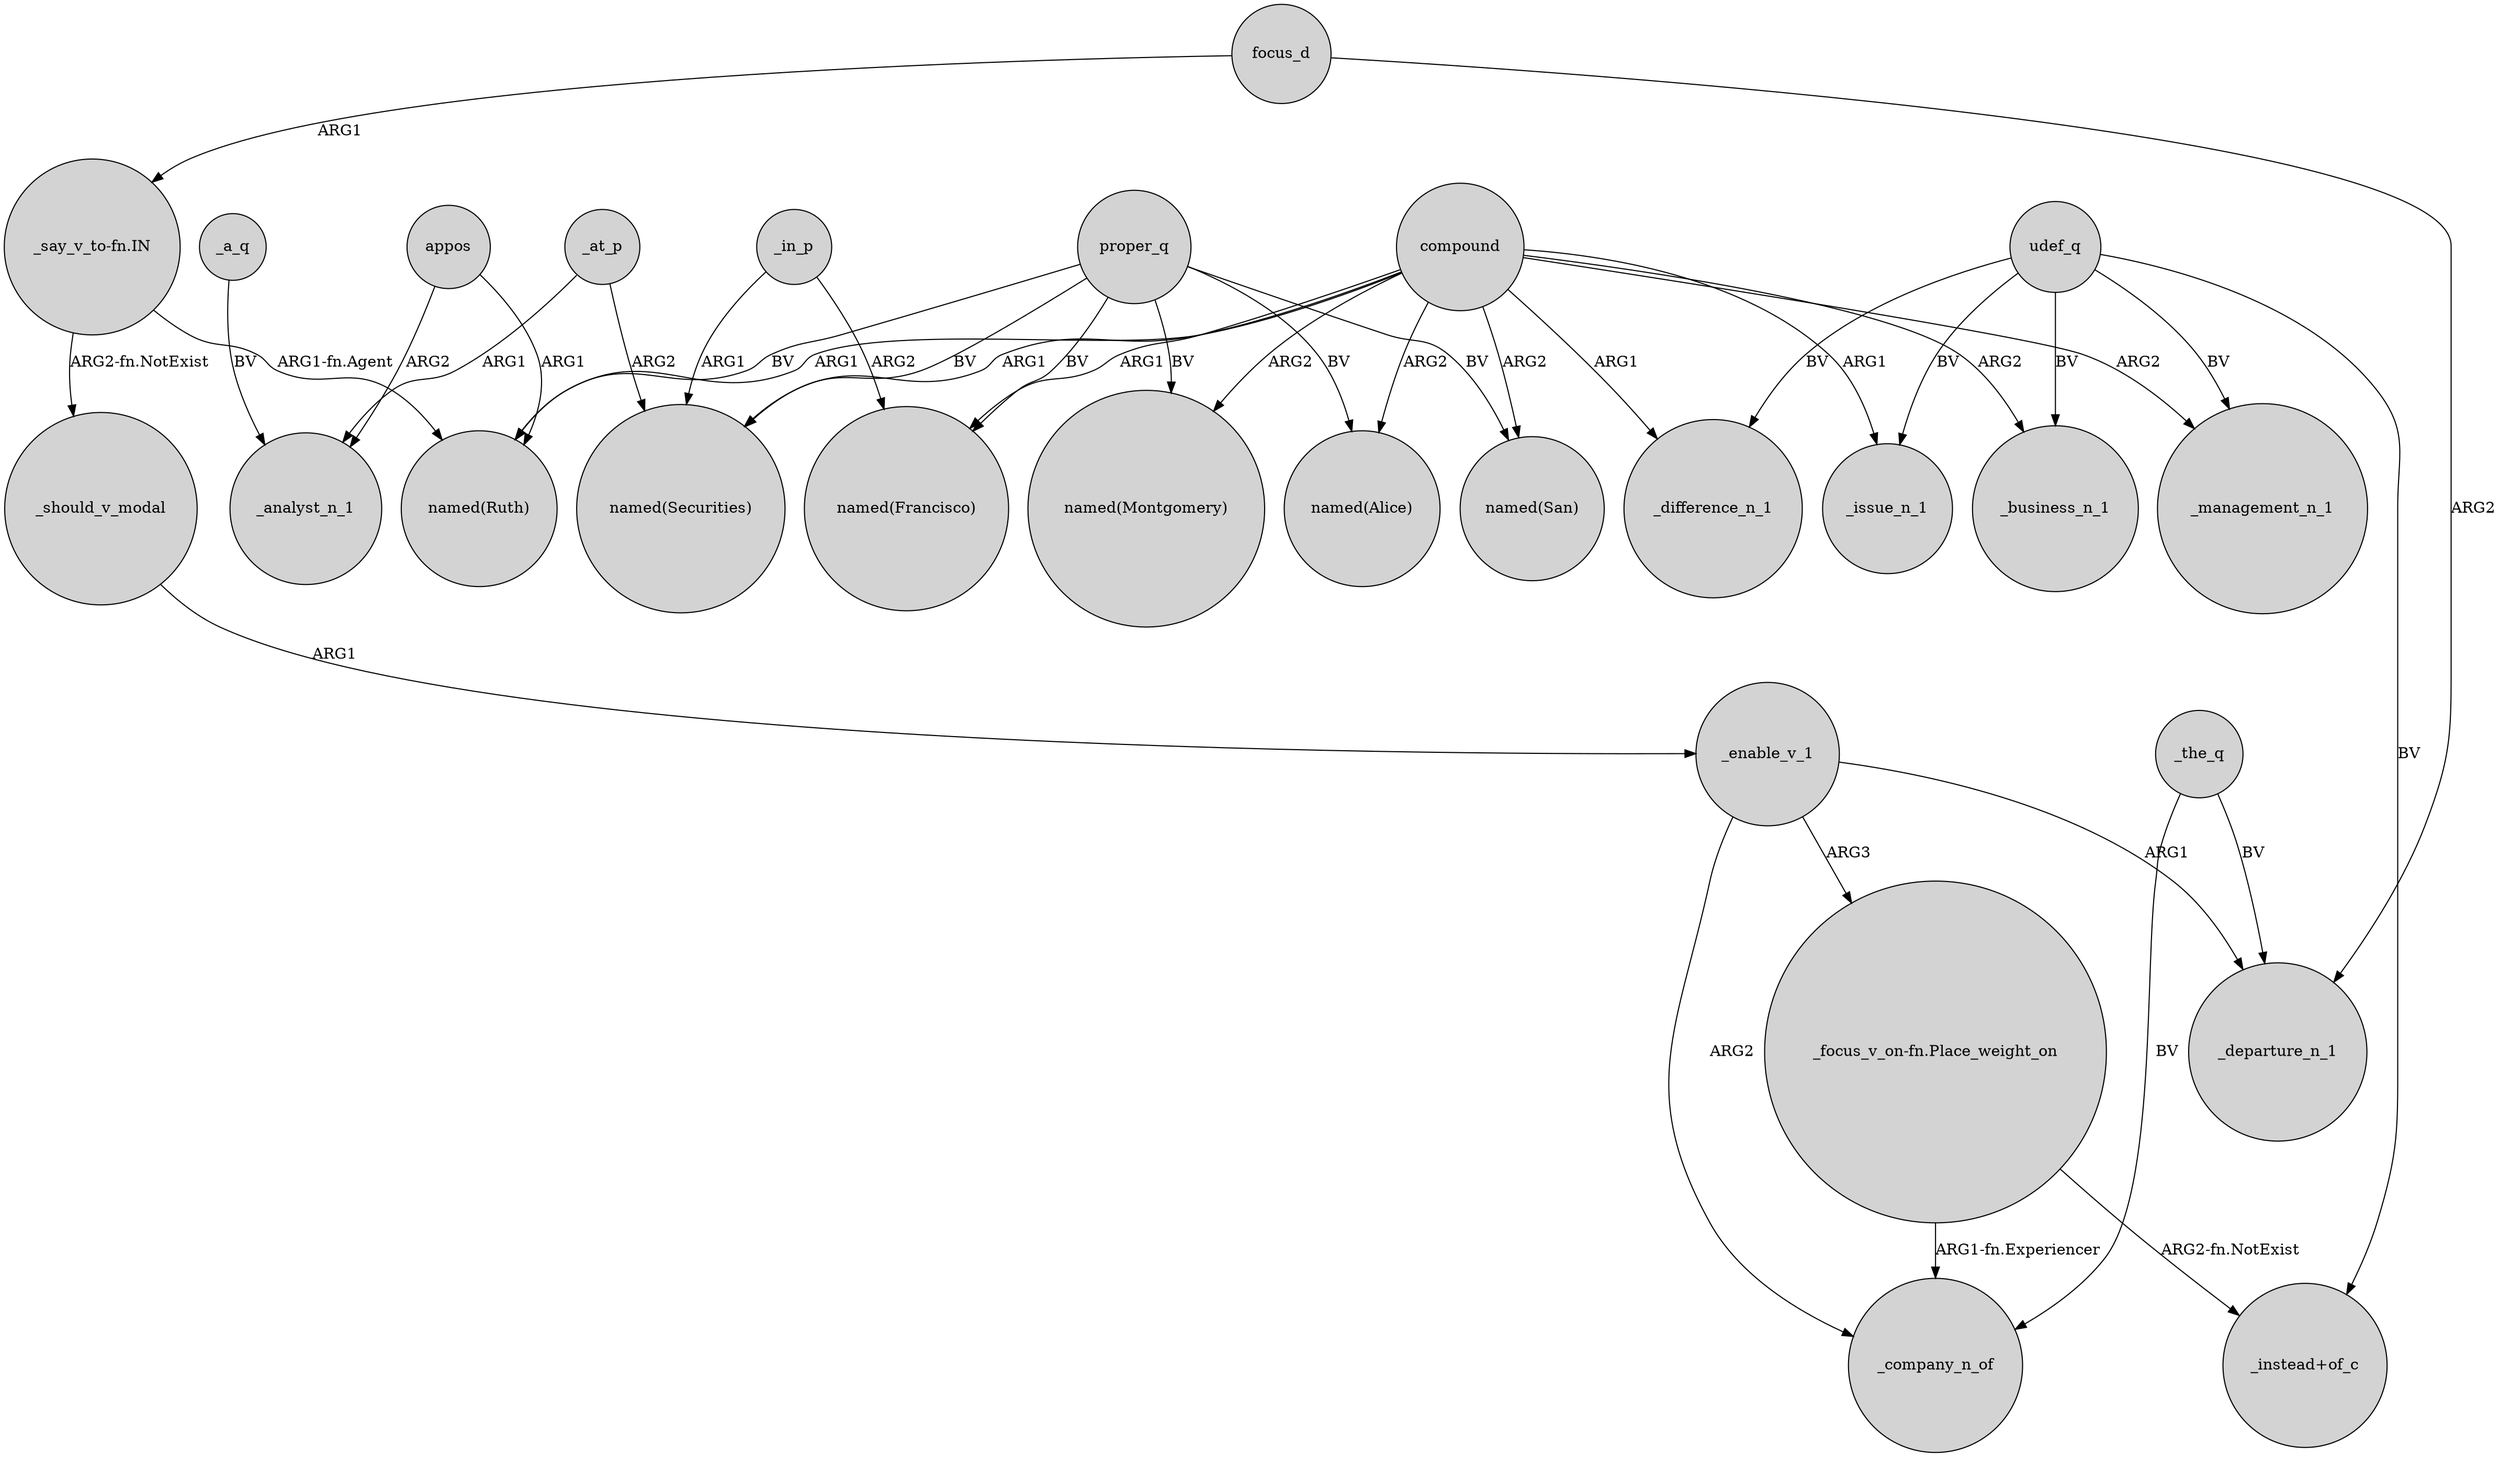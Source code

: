 digraph {
	node [shape=circle style=filled]
	proper_q -> "named(Ruth)" [label=BV]
	udef_q -> "_instead+of_c" [label=BV]
	"_say_v_to-fn.IN" -> _should_v_modal [label="ARG2-fn.NotExist"]
	compound -> "named(Ruth)" [label=ARG1]
	_at_p -> "named(Securities)" [label=ARG2]
	proper_q -> "named(Francisco)" [label=BV]
	compound -> "named(Alice)" [label=ARG2]
	compound -> "named(San)" [label=ARG2]
	"_focus_v_on-fn.Place_weight_on" -> _company_n_of [label="ARG1-fn.Experiencer"]
	"_say_v_to-fn.IN" -> "named(Ruth)" [label="ARG1-fn.Agent"]
	compound -> _management_n_1 [label=ARG2]
	_the_q -> _departure_n_1 [label=BV]
	compound -> "named(Montgomery)" [label=ARG2]
	_enable_v_1 -> _departure_n_1 [label=ARG1]
	udef_q -> _management_n_1 [label=BV]
	_the_q -> _company_n_of [label=BV]
	_at_p -> _analyst_n_1 [label=ARG1]
	appos -> _analyst_n_1 [label=ARG2]
	appos -> "named(Ruth)" [label=ARG1]
	_in_p -> "named(Francisco)" [label=ARG2]
	proper_q -> "named(Montgomery)" [label=BV]
	compound -> "named(Francisco)" [label=ARG1]
	udef_q -> _issue_n_1 [label=BV]
	proper_q -> "named(Securities)" [label=BV]
	compound -> _business_n_1 [label=ARG2]
	compound -> _issue_n_1 [label=ARG1]
	compound -> _difference_n_1 [label=ARG1]
	_enable_v_1 -> _company_n_of [label=ARG2]
	focus_d -> _departure_n_1 [label=ARG2]
	udef_q -> _business_n_1 [label=BV]
	_should_v_modal -> _enable_v_1 [label=ARG1]
	_enable_v_1 -> "_focus_v_on-fn.Place_weight_on" [label=ARG3]
	_a_q -> _analyst_n_1 [label=BV]
	proper_q -> "named(San)" [label=BV]
	"_focus_v_on-fn.Place_weight_on" -> "_instead+of_c" [label="ARG2-fn.NotExist"]
	udef_q -> _difference_n_1 [label=BV]
	compound -> "named(Securities)" [label=ARG1]
	focus_d -> "_say_v_to-fn.IN" [label=ARG1]
	_in_p -> "named(Securities)" [label=ARG1]
	proper_q -> "named(Alice)" [label=BV]
}
